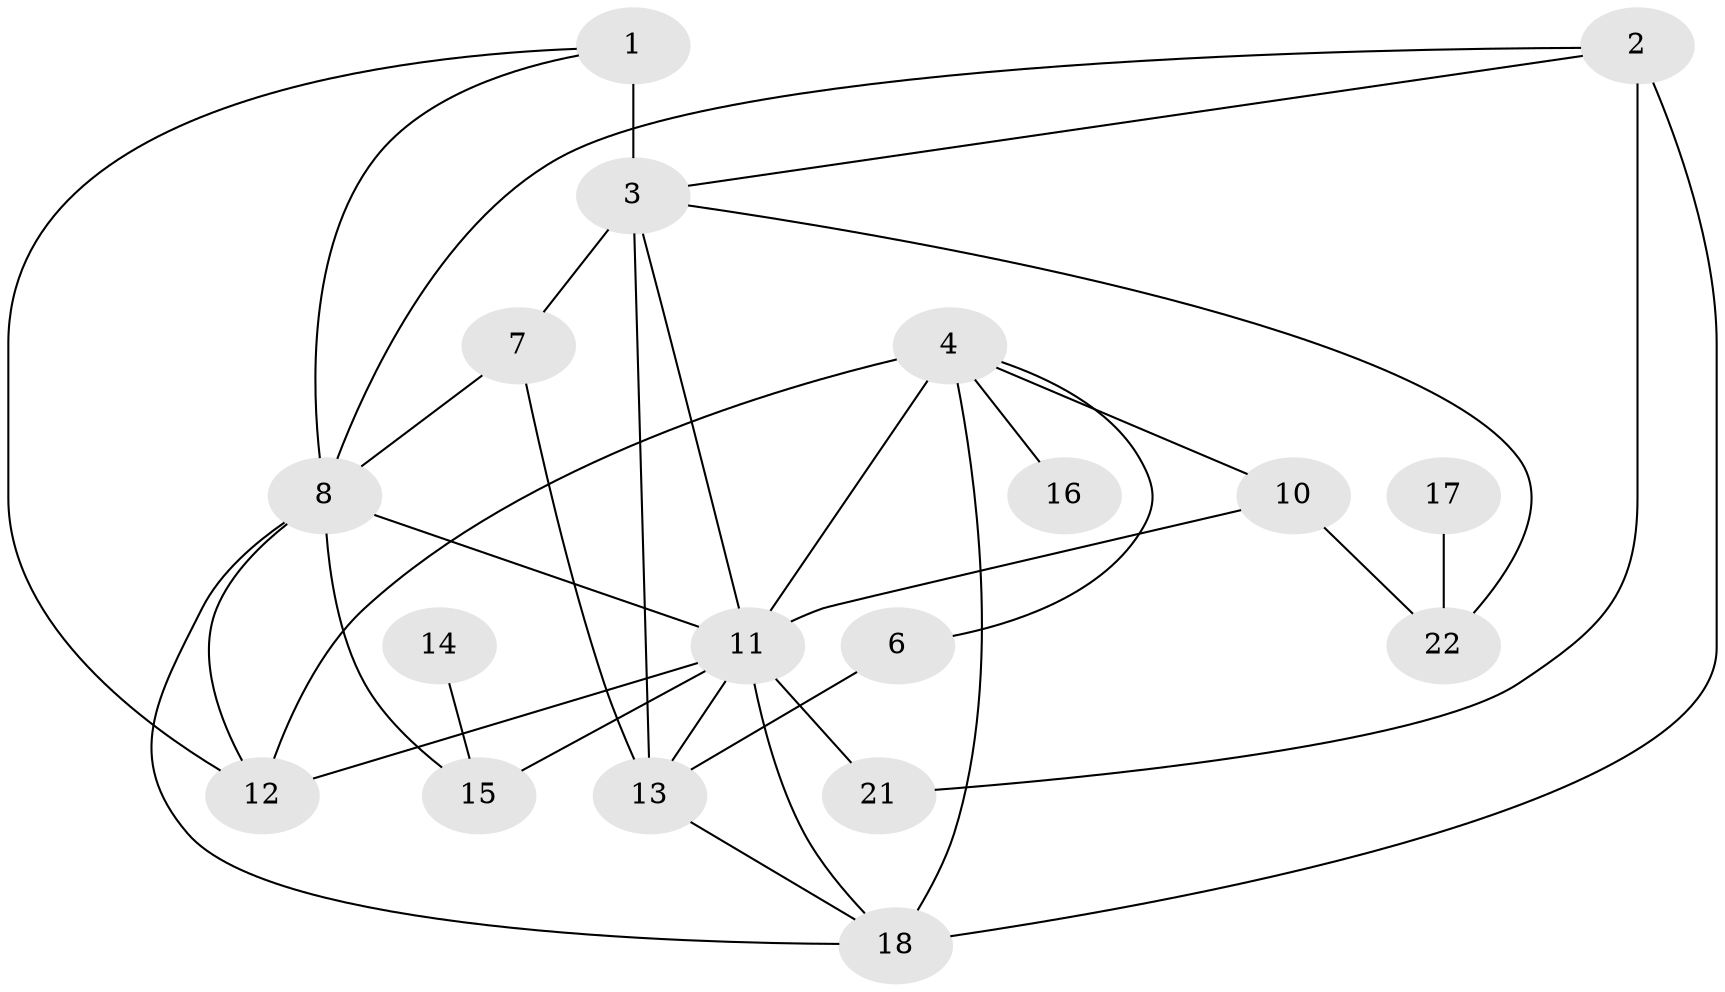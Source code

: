 // original degree distribution, {3: 0.24285714285714285, 1: 0.15714285714285714, 4: 0.14285714285714285, 5: 0.1, 0: 0.05714285714285714, 2: 0.2714285714285714, 6: 0.014285714285714285, 7: 0.014285714285714285}
// Generated by graph-tools (version 1.1) at 2025/48/03/04/25 22:48:32]
// undirected, 18 vertices, 34 edges
graph export_dot {
  node [color=gray90,style=filled];
  1;
  2;
  3;
  4;
  6;
  7;
  8;
  10;
  11;
  12;
  13;
  14;
  15;
  16;
  17;
  18;
  21;
  22;
  1 -- 3 [weight=3.0];
  1 -- 8 [weight=1.0];
  1 -- 12 [weight=1.0];
  2 -- 3 [weight=1.0];
  2 -- 8 [weight=1.0];
  2 -- 18 [weight=2.0];
  2 -- 21 [weight=1.0];
  3 -- 7 [weight=2.0];
  3 -- 11 [weight=2.0];
  3 -- 13 [weight=1.0];
  3 -- 22 [weight=1.0];
  4 -- 6 [weight=1.0];
  4 -- 10 [weight=1.0];
  4 -- 11 [weight=1.0];
  4 -- 12 [weight=1.0];
  4 -- 16 [weight=1.0];
  4 -- 18 [weight=2.0];
  6 -- 13 [weight=1.0];
  7 -- 8 [weight=1.0];
  7 -- 13 [weight=1.0];
  8 -- 11 [weight=1.0];
  8 -- 12 [weight=1.0];
  8 -- 15 [weight=1.0];
  8 -- 18 [weight=1.0];
  10 -- 11 [weight=1.0];
  10 -- 22 [weight=1.0];
  11 -- 12 [weight=1.0];
  11 -- 13 [weight=1.0];
  11 -- 15 [weight=2.0];
  11 -- 18 [weight=2.0];
  11 -- 21 [weight=2.0];
  13 -- 18 [weight=1.0];
  14 -- 15 [weight=1.0];
  17 -- 22 [weight=1.0];
}
